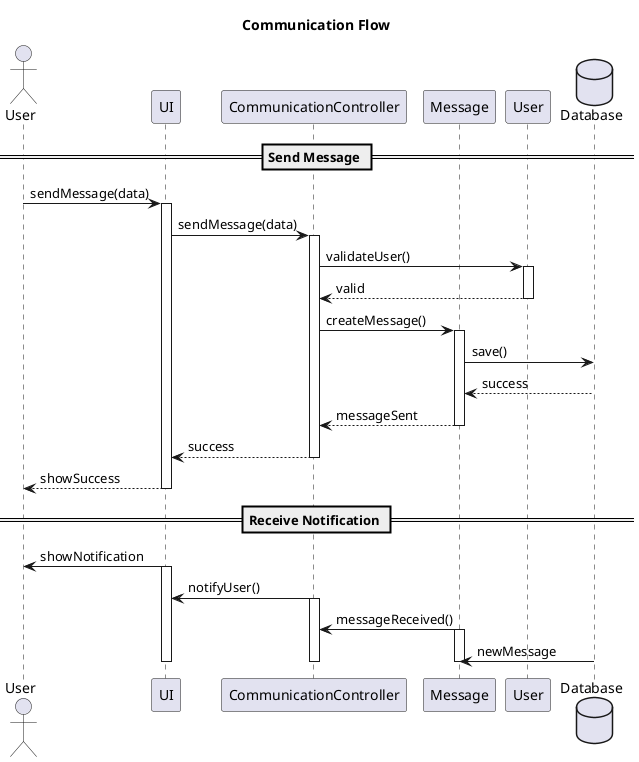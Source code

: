@startuml Communication Flow
title Communication Flow

actor User
participant "UI" as UI
participant "CommunicationController" as CC
participant "Message" as M
participant "User" as U
database "Database" as DB

== Send Message ==
User -> UI: sendMessage(data)
activate UI
UI -> CC: sendMessage(data)
activate CC

CC -> U: validateUser()
activate U
U --> CC: valid
deactivate U

CC -> M: createMessage()
activate M
M -> DB: save()
DB --> M: success
M --> CC: messageSent
deactivate M

CC --> UI: success
deactivate CC
UI --> User: showSuccess
deactivate UI

== Receive Notification ==
User <- UI: showNotification
activate UI
UI <- CC: notifyUser()
activate CC
CC <- M: messageReceived()
activate M
M <- DB: newMessage
deactivate M
deactivate CC
deactivate UI

@enduml